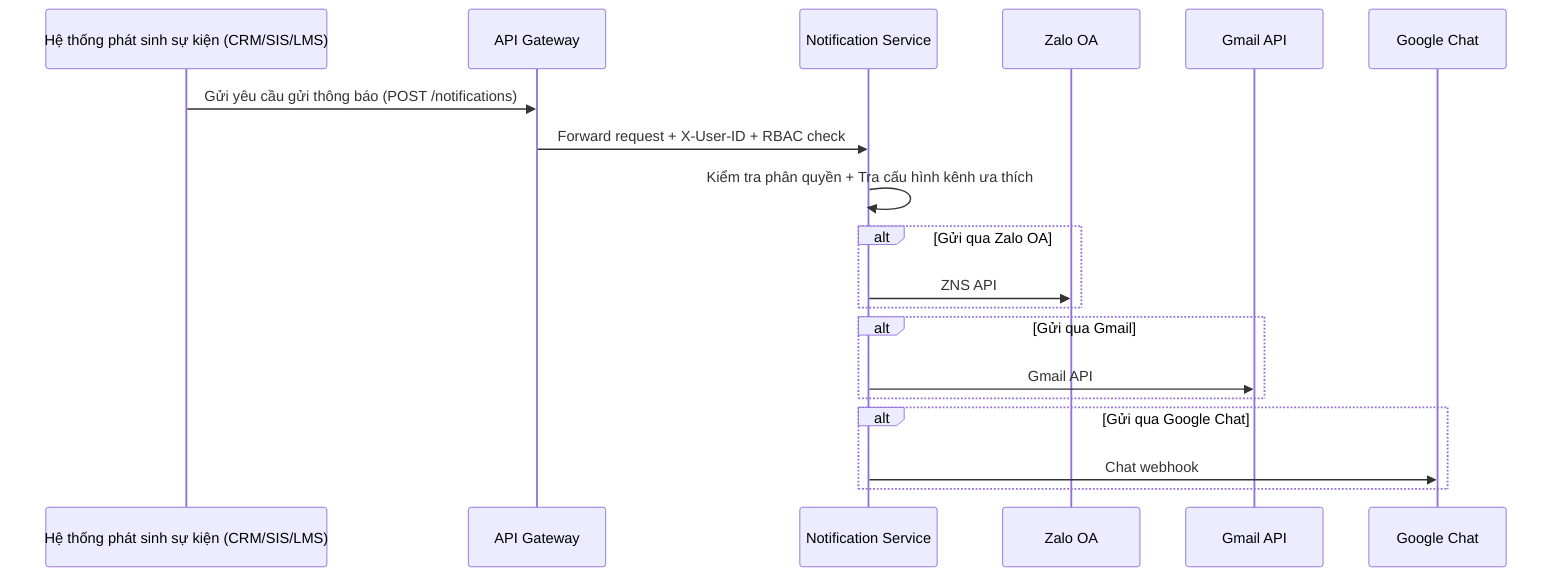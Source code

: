 sequenceDiagram
  participant Service as Hệ thống phát sinh sự kiện (CRM/SIS/LMS)
  participant Gateway as API Gateway
  participant Noti as Notification Service
  participant Zalo as Zalo OA
  participant Gmail as Gmail API
  participant Chat as Google Chat

  Service->>Gateway: Gửi yêu cầu gửi thông báo (POST /notifications)
  Gateway->>Noti: Forward request + X-User-ID + RBAC check

  Noti->>Noti: Kiểm tra phân quyền + Tra cấu hình kênh ưa thích
  alt Gửi qua Zalo OA
    Noti->>Zalo: ZNS API
  end
  alt Gửi qua Gmail
    Noti->>Gmail: Gmail API
  end
  alt Gửi qua Google Chat
    Noti->>Chat: Chat webhook
  end